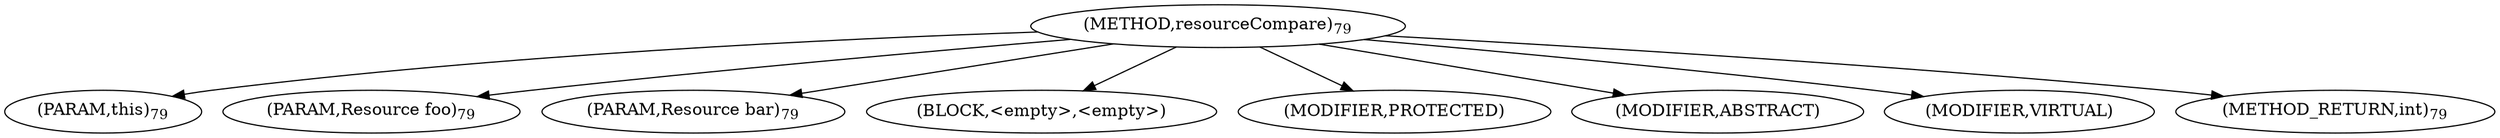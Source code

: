 digraph "resourceCompare" {  
"98" [label = <(METHOD,resourceCompare)<SUB>79</SUB>> ]
"99" [label = <(PARAM,this)<SUB>79</SUB>> ]
"100" [label = <(PARAM,Resource foo)<SUB>79</SUB>> ]
"101" [label = <(PARAM,Resource bar)<SUB>79</SUB>> ]
"102" [label = <(BLOCK,&lt;empty&gt;,&lt;empty&gt;)> ]
"103" [label = <(MODIFIER,PROTECTED)> ]
"104" [label = <(MODIFIER,ABSTRACT)> ]
"105" [label = <(MODIFIER,VIRTUAL)> ]
"106" [label = <(METHOD_RETURN,int)<SUB>79</SUB>> ]
  "98" -> "99" 
  "98" -> "100" 
  "98" -> "101" 
  "98" -> "102" 
  "98" -> "103" 
  "98" -> "104" 
  "98" -> "105" 
  "98" -> "106" 
}
